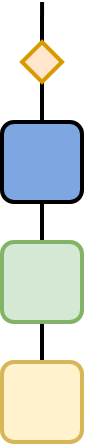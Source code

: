 <mxfile version="24.6.4" type="device" pages="6">
  <diagram name="Page-1" id="fNozNK68MTsWsjfsh-vT">
    <mxGraphModel dx="1108" dy="418" grid="1" gridSize="5" guides="1" tooltips="1" connect="1" arrows="1" fold="1" page="1" pageScale="1" pageWidth="827" pageHeight="1169" math="0" shadow="0">
      <root>
        <mxCell id="0" />
        <mxCell id="1" parent="0" />
        <mxCell id="Zhmo-kgvv-QCc-0TzIkD-4" style="edgeStyle=orthogonalEdgeStyle;shape=connector;curved=1;rounded=0;orthogonalLoop=1;jettySize=auto;html=1;exitX=0.5;exitY=1;exitDx=0;exitDy=0;entryX=0.5;entryY=0;entryDx=0;entryDy=0;strokeColor=#000000;strokeWidth=2;align=center;verticalAlign=middle;fontFamily=Helvetica;fontSize=12;fontColor=default;labelBackgroundColor=default;endArrow=none;endFill=0;" edge="1" parent="1" source="Zhmo-kgvv-QCc-0TzIkD-1" target="Zhmo-kgvv-QCc-0TzIkD-3">
          <mxGeometry relative="1" as="geometry" />
        </mxCell>
        <mxCell id="JYD1m1O9XrY1wkgMNfyZ-1" style="edgeStyle=orthogonalEdgeStyle;curved=1;rounded=0;orthogonalLoop=1;jettySize=auto;html=1;exitX=0.502;exitY=0.052;exitDx=0;exitDy=0;strokeWidth=2;align=center;verticalAlign=middle;fontFamily=Helvetica;fontSize=12;fontColor=default;labelBackgroundColor=default;endArrow=none;endFill=0;exitPerimeter=0;strokeColor=#000000;" edge="1" parent="1">
          <mxGeometry relative="1" as="geometry">
            <mxPoint x="260" y="202" as="targetPoint" />
            <mxPoint x="260" y="180" as="sourcePoint" />
          </mxGeometry>
        </mxCell>
        <mxCell id="JYD1m1O9XrY1wkgMNfyZ-2" value="" style="rounded=1;whiteSpace=wrap;html=1;fontFamily=Helvetica;fontSize=12;labelBackgroundColor=default;strokeWidth=2;align=center;verticalAlign=middle;strokeColor=#000000;fillColor=#7EA6E0;" vertex="1" parent="1">
          <mxGeometry x="240" y="200" width="40" height="40" as="geometry" />
        </mxCell>
        <mxCell id="JYD1m1O9XrY1wkgMNfyZ-3" style="edgeStyle=orthogonalEdgeStyle;curved=1;rounded=0;orthogonalLoop=1;jettySize=auto;html=1;exitX=0.5;exitY=1;exitDx=0;exitDy=0;entryX=0.502;entryY=0.047;entryDx=0;entryDy=0;strokeWidth=2;align=center;verticalAlign=middle;fontFamily=Helvetica;fontSize=12;fontColor=default;labelBackgroundColor=default;endArrow=none;endFill=0;entryPerimeter=0;strokeColor=#000000;" edge="1" source="JYD1m1O9XrY1wkgMNfyZ-2" parent="1">
          <mxGeometry relative="1" as="geometry">
            <mxPoint x="260" y="264" as="targetPoint" />
          </mxGeometry>
        </mxCell>
        <mxCell id="JYD1m1O9XrY1wkgMNfyZ-5" style="edgeStyle=orthogonalEdgeStyle;rounded=0;orthogonalLoop=1;jettySize=auto;html=1;exitX=0.5;exitY=0;exitDx=0;exitDy=0;strokeColor=#000000;strokeWidth=2;align=center;verticalAlign=middle;fontFamily=Helvetica;fontSize=12;fontColor=default;labelBackgroundColor=default;endArrow=none;endFill=0;curved=1;" edge="1" parent="1" source="JYD1m1O9XrY1wkgMNfyZ-4">
          <mxGeometry relative="1" as="geometry">
            <mxPoint x="260.023" y="140" as="targetPoint" />
          </mxGeometry>
        </mxCell>
        <mxCell id="JYD1m1O9XrY1wkgMNfyZ-4" value="" style="rhombus;whiteSpace=wrap;html=1;fillColor=#ffe6cc;strokeColor=#d79b00;strokeWidth=2;" vertex="1" parent="1">
          <mxGeometry x="250" y="160" width="20" height="20" as="geometry" />
        </mxCell>
        <mxCell id="Zhmo-kgvv-QCc-0TzIkD-1" value="" style="rounded=1;whiteSpace=wrap;html=1;fontFamily=Helvetica;fontSize=12;labelBackgroundColor=default;strokeWidth=2;align=center;verticalAlign=middle;strokeColor=#82b366;fillColor=#d5e8d4;" vertex="1" parent="1">
          <mxGeometry x="240" y="260" width="40" height="40" as="geometry" />
        </mxCell>
        <mxCell id="Zhmo-kgvv-QCc-0TzIkD-3" value="" style="rounded=1;whiteSpace=wrap;html=1;fontFamily=Helvetica;fontSize=12;labelBackgroundColor=default;strokeWidth=2;align=center;verticalAlign=middle;strokeColor=#d6b656;fillColor=#fff2cc;" vertex="1" parent="1">
          <mxGeometry x="240" y="320" width="40" height="40" as="geometry" />
        </mxCell>
      </root>
    </mxGraphModel>
  </diagram>
  <diagram id="vbAEOA1kfC2sxnMPDXyA" name="Page-2">
    <mxGraphModel dx="923" dy="348" grid="1" gridSize="5" guides="1" tooltips="1" connect="1" arrows="1" fold="1" page="1" pageScale="1" pageWidth="827" pageHeight="1169" math="0" shadow="0">
      <root>
        <mxCell id="0" />
        <mxCell id="1" parent="0" />
        <mxCell id="UhmAgsaFCQ-8UY3qpngP-9" style="edgeStyle=orthogonalEdgeStyle;shape=connector;curved=1;rounded=0;orthogonalLoop=1;jettySize=auto;html=1;exitX=0.5;exitY=1;exitDx=0;exitDy=0;entryX=0.5;entryY=0;entryDx=0;entryDy=0;strokeColor=#000000;strokeWidth=2;align=center;verticalAlign=middle;fontFamily=Helvetica;fontSize=12;fontColor=default;labelBackgroundColor=default;endArrow=none;endFill=0;" edge="1" parent="1" source="UhmAgsaFCQ-8UY3qpngP-15" target="UhmAgsaFCQ-8UY3qpngP-16">
          <mxGeometry relative="1" as="geometry" />
        </mxCell>
        <mxCell id="UhmAgsaFCQ-8UY3qpngP-19" style="edgeStyle=orthogonalEdgeStyle;shape=connector;curved=1;rounded=0;orthogonalLoop=1;jettySize=auto;html=1;exitX=0.5;exitY=0;exitDx=0;exitDy=0;strokeColor=#000000;strokeWidth=2;align=center;verticalAlign=middle;fontFamily=Helvetica;fontSize=12;fontColor=default;labelBackgroundColor=default;endArrow=none;endFill=0;" edge="1" parent="1" source="UhmAgsaFCQ-8UY3qpngP-11">
          <mxGeometry relative="1" as="geometry">
            <mxPoint x="260.023" y="140" as="targetPoint" />
          </mxGeometry>
        </mxCell>
        <mxCell id="UhmAgsaFCQ-8UY3qpngP-11" value="" style="rounded=1;whiteSpace=wrap;html=1;fontFamily=Helvetica;fontSize=12;labelBackgroundColor=default;strokeWidth=2;align=center;verticalAlign=middle;strokeColor=#000000;fillColor=#7EA6E0;" vertex="1" parent="1">
          <mxGeometry x="240" y="160" width="40" height="40" as="geometry" />
        </mxCell>
        <mxCell id="UhmAgsaFCQ-8UY3qpngP-12" style="edgeStyle=orthogonalEdgeStyle;curved=1;rounded=0;orthogonalLoop=1;jettySize=auto;html=1;exitX=0.5;exitY=1;exitDx=0;exitDy=0;entryX=0.502;entryY=0.047;entryDx=0;entryDy=0;strokeWidth=2;align=center;verticalAlign=middle;fontFamily=Helvetica;fontSize=12;fontColor=default;labelBackgroundColor=default;endArrow=none;endFill=0;entryPerimeter=0;strokeColor=#000000;" edge="1" parent="1" source="UhmAgsaFCQ-8UY3qpngP-14">
          <mxGeometry relative="1" as="geometry">
            <mxPoint x="260" y="264" as="targetPoint" />
          </mxGeometry>
        </mxCell>
        <mxCell id="UhmAgsaFCQ-8UY3qpngP-15" value="" style="rounded=1;whiteSpace=wrap;html=1;fontFamily=Helvetica;fontSize=12;labelBackgroundColor=default;strokeWidth=2;align=center;verticalAlign=middle;strokeColor=#82b366;fillColor=#d5e8d4;" vertex="1" parent="1">
          <mxGeometry x="240" y="260" width="40" height="40" as="geometry" />
        </mxCell>
        <mxCell id="UhmAgsaFCQ-8UY3qpngP-16" value="" style="rounded=1;whiteSpace=wrap;html=1;fontFamily=Helvetica;fontSize=12;labelBackgroundColor=default;strokeWidth=2;align=center;verticalAlign=middle;strokeColor=#d6b656;fillColor=#fff2cc;" vertex="1" parent="1">
          <mxGeometry x="240" y="320" width="40" height="40" as="geometry" />
        </mxCell>
        <mxCell id="UhmAgsaFCQ-8UY3qpngP-18" value="" style="edgeStyle=orthogonalEdgeStyle;curved=1;rounded=0;orthogonalLoop=1;jettySize=auto;html=1;exitX=0.5;exitY=1;exitDx=0;exitDy=0;entryX=0.502;entryY=0.047;entryDx=0;entryDy=0;strokeWidth=2;align=center;verticalAlign=middle;fontFamily=Helvetica;fontSize=12;fontColor=default;labelBackgroundColor=default;endArrow=none;endFill=0;entryPerimeter=0;strokeColor=#000000;" edge="1" parent="1" source="UhmAgsaFCQ-8UY3qpngP-11" target="UhmAgsaFCQ-8UY3qpngP-14">
          <mxGeometry relative="1" as="geometry">
            <mxPoint x="260" y="264" as="targetPoint" />
            <mxPoint x="260" y="200" as="sourcePoint" />
          </mxGeometry>
        </mxCell>
        <mxCell id="UhmAgsaFCQ-8UY3qpngP-14" value="" style="rhombus;whiteSpace=wrap;html=1;fillColor=#ffe6cc;strokeColor=#d79b00;strokeWidth=2;" vertex="1" parent="1">
          <mxGeometry x="250" y="220" width="20" height="20" as="geometry" />
        </mxCell>
      </root>
    </mxGraphModel>
  </diagram>
  <diagram id="WDJNNzVKvXa32nD4Tpbm" name="Page-3">
    <mxGraphModel dx="1330" dy="502" grid="1" gridSize="5" guides="1" tooltips="1" connect="1" arrows="1" fold="1" page="1" pageScale="1" pageWidth="827" pageHeight="1169" math="0" shadow="0">
      <root>
        <mxCell id="0" />
        <mxCell id="1" parent="0" />
        <mxCell id="Ff78xhyMNt4TcPkaKHCu-1" style="edgeStyle=orthogonalEdgeStyle;shape=connector;curved=1;rounded=0;orthogonalLoop=1;jettySize=auto;html=1;exitX=0.5;exitY=1;exitDx=0;exitDy=0;entryX=0.5;entryY=0;entryDx=0;entryDy=0;strokeColor=#000000;strokeWidth=2;align=center;verticalAlign=middle;fontFamily=Helvetica;fontSize=12;fontColor=default;labelBackgroundColor=default;endArrow=none;endFill=0;" edge="1" parent="1" source="Ff78xhyMNt4TcPkaKHCu-8" target="Ff78xhyMNt4TcPkaKHCu-6">
          <mxGeometry relative="1" as="geometry" />
        </mxCell>
        <mxCell id="Ff78xhyMNt4TcPkaKHCu-2" style="edgeStyle=orthogonalEdgeStyle;shape=connector;curved=1;rounded=0;orthogonalLoop=1;jettySize=auto;html=1;exitX=0.5;exitY=0;exitDx=0;exitDy=0;strokeColor=#000000;strokeWidth=2;align=center;verticalAlign=middle;fontFamily=Helvetica;fontSize=12;fontColor=default;labelBackgroundColor=default;endArrow=none;endFill=0;" edge="1" parent="1" source="Ff78xhyMNt4TcPkaKHCu-3">
          <mxGeometry relative="1" as="geometry">
            <mxPoint x="260.023" y="140" as="targetPoint" />
          </mxGeometry>
        </mxCell>
        <mxCell id="Ff78xhyMNt4TcPkaKHCu-9" style="edgeStyle=orthogonalEdgeStyle;shape=connector;curved=1;rounded=0;orthogonalLoop=1;jettySize=auto;html=1;exitX=0.5;exitY=1;exitDx=0;exitDy=0;entryX=0.5;entryY=0;entryDx=0;entryDy=0;strokeColor=#000000;strokeWidth=2;align=center;verticalAlign=middle;fontFamily=Helvetica;fontSize=12;fontColor=default;labelBackgroundColor=default;endArrow=none;endFill=0;" edge="1" parent="1" source="Ff78xhyMNt4TcPkaKHCu-3" target="Ff78xhyMNt4TcPkaKHCu-5">
          <mxGeometry relative="1" as="geometry" />
        </mxCell>
        <mxCell id="Ff78xhyMNt4TcPkaKHCu-3" value="" style="rounded=1;whiteSpace=wrap;html=1;fontFamily=Helvetica;fontSize=12;labelBackgroundColor=default;strokeWidth=2;align=center;verticalAlign=middle;strokeColor=#000000;fillColor=#7EA6E0;" vertex="1" parent="1">
          <mxGeometry x="240" y="160" width="40" height="40" as="geometry" />
        </mxCell>
        <mxCell id="Ff78xhyMNt4TcPkaKHCu-5" value="" style="rounded=1;whiteSpace=wrap;html=1;fontFamily=Helvetica;fontSize=12;labelBackgroundColor=default;strokeWidth=2;align=center;verticalAlign=middle;strokeColor=#82b366;fillColor=#d5e8d4;" vertex="1" parent="1">
          <mxGeometry x="240" y="220" width="40" height="40" as="geometry" />
        </mxCell>
        <mxCell id="Ff78xhyMNt4TcPkaKHCu-6" value="" style="rounded=1;whiteSpace=wrap;html=1;fontFamily=Helvetica;fontSize=12;labelBackgroundColor=default;strokeWidth=2;align=center;verticalAlign=middle;strokeColor=#d6b656;fillColor=#fff2cc;" vertex="1" parent="1">
          <mxGeometry x="240" y="320" width="40" height="40" as="geometry" />
        </mxCell>
        <mxCell id="Ff78xhyMNt4TcPkaKHCu-10" value="" style="edgeStyle=orthogonalEdgeStyle;shape=connector;curved=1;rounded=0;orthogonalLoop=1;jettySize=auto;html=1;exitX=0.5;exitY=1;exitDx=0;exitDy=0;entryX=0.5;entryY=0;entryDx=0;entryDy=0;strokeColor=#000000;strokeWidth=2;align=center;verticalAlign=middle;fontFamily=Helvetica;fontSize=12;fontColor=default;labelBackgroundColor=default;endArrow=none;endFill=0;" edge="1" parent="1" source="Ff78xhyMNt4TcPkaKHCu-5" target="Ff78xhyMNt4TcPkaKHCu-8">
          <mxGeometry relative="1" as="geometry">
            <mxPoint x="260" y="260" as="sourcePoint" />
            <mxPoint x="260" y="320" as="targetPoint" />
          </mxGeometry>
        </mxCell>
        <mxCell id="Ff78xhyMNt4TcPkaKHCu-8" value="" style="rhombus;whiteSpace=wrap;html=1;fillColor=#ffe6cc;strokeColor=#d79b00;strokeWidth=2;" vertex="1" parent="1">
          <mxGeometry x="250" y="280" width="20" height="20" as="geometry" />
        </mxCell>
      </root>
    </mxGraphModel>
  </diagram>
  <diagram id="kT36WsGlAUAA2VcsMU1K" name="Page-4">
    <mxGraphModel dx="923" dy="348" grid="1" gridSize="5" guides="1" tooltips="1" connect="1" arrows="1" fold="1" page="1" pageScale="1" pageWidth="827" pageHeight="1169" math="0" shadow="0">
      <root>
        <mxCell id="0" />
        <mxCell id="1" parent="0" />
        <mxCell id="1_GU0vOLzpEs9sou3CvI-2" style="edgeStyle=orthogonalEdgeStyle;shape=connector;curved=1;rounded=0;orthogonalLoop=1;jettySize=auto;html=1;exitX=0.5;exitY=0;exitDx=0;exitDy=0;strokeColor=#000000;strokeWidth=2;align=center;verticalAlign=middle;fontFamily=Helvetica;fontSize=12;fontColor=default;labelBackgroundColor=default;endArrow=none;endFill=0;" edge="1" parent="1" source="1_GU0vOLzpEs9sou3CvI-4">
          <mxGeometry relative="1" as="geometry">
            <mxPoint x="260.023" y="140" as="targetPoint" />
          </mxGeometry>
        </mxCell>
        <mxCell id="1_GU0vOLzpEs9sou3CvI-3" style="edgeStyle=orthogonalEdgeStyle;shape=connector;curved=1;rounded=0;orthogonalLoop=1;jettySize=auto;html=1;exitX=0.5;exitY=1;exitDx=0;exitDy=0;entryX=0.5;entryY=0;entryDx=0;entryDy=0;strokeColor=#000000;strokeWidth=2;align=center;verticalAlign=middle;fontFamily=Helvetica;fontSize=12;fontColor=default;labelBackgroundColor=default;endArrow=none;endFill=0;" edge="1" parent="1" source="1_GU0vOLzpEs9sou3CvI-4" target="1_GU0vOLzpEs9sou3CvI-5">
          <mxGeometry relative="1" as="geometry" />
        </mxCell>
        <mxCell id="1_GU0vOLzpEs9sou3CvI-4" value="" style="rounded=1;whiteSpace=wrap;html=1;fontFamily=Helvetica;fontSize=12;labelBackgroundColor=default;strokeWidth=2;align=center;verticalAlign=middle;strokeColor=#000000;fillColor=#7EA6E0;" vertex="1" parent="1">
          <mxGeometry x="240" y="160" width="40" height="40" as="geometry" />
        </mxCell>
        <mxCell id="1_GU0vOLzpEs9sou3CvI-5" value="" style="rounded=1;whiteSpace=wrap;html=1;fontFamily=Helvetica;fontSize=12;labelBackgroundColor=default;strokeWidth=2;align=center;verticalAlign=middle;strokeColor=#82b366;fillColor=#d5e8d4;" vertex="1" parent="1">
          <mxGeometry x="240" y="220" width="40" height="40" as="geometry" />
        </mxCell>
        <mxCell id="1_GU0vOLzpEs9sou3CvI-6" value="" style="rounded=1;whiteSpace=wrap;html=1;fontFamily=Helvetica;fontSize=12;labelBackgroundColor=default;strokeWidth=2;align=center;verticalAlign=middle;strokeColor=#d6b656;fillColor=#fff2cc;" vertex="1" parent="1">
          <mxGeometry x="240" y="280" width="40" height="40" as="geometry" />
        </mxCell>
        <mxCell id="1_GU0vOLzpEs9sou3CvI-7" value="" style="edgeStyle=orthogonalEdgeStyle;shape=connector;curved=1;rounded=0;orthogonalLoop=1;jettySize=auto;html=1;exitX=0.5;exitY=1;exitDx=0;exitDy=0;strokeColor=#000000;strokeWidth=2;align=center;verticalAlign=middle;fontFamily=Helvetica;fontSize=12;fontColor=default;labelBackgroundColor=default;endArrow=none;endFill=0;entryX=0.5;entryY=0;entryDx=0;entryDy=0;" edge="1" parent="1" source="1_GU0vOLzpEs9sou3CvI-5" target="1_GU0vOLzpEs9sou3CvI-6">
          <mxGeometry relative="1" as="geometry">
            <mxPoint x="260" y="260" as="sourcePoint" />
            <mxPoint x="260" y="280" as="targetPoint" />
          </mxGeometry>
        </mxCell>
      </root>
    </mxGraphModel>
  </diagram>
  <diagram id="k_HqmCj7DDZLkSyYiZy_" name="Page-5">
    <mxGraphModel dx="3324" dy="1254" grid="1" gridSize="5" guides="1" tooltips="1" connect="1" arrows="1" fold="1" page="1" pageScale="1" pageWidth="827" pageHeight="1169" math="0" shadow="0">
      <root>
        <mxCell id="0" />
        <mxCell id="1" parent="0" />
        <mxCell id="6RCd13lU4F-teGasiM3S-1" style="edgeStyle=orthogonalEdgeStyle;shape=connector;curved=1;rounded=0;orthogonalLoop=1;jettySize=auto;html=1;exitX=0.5;exitY=0;exitDx=0;exitDy=0;strokeColor=#000000;strokeWidth=2;align=center;verticalAlign=middle;fontFamily=Helvetica;fontSize=12;fontColor=default;labelBackgroundColor=default;endArrow=none;endFill=0;" edge="1" parent="1" source="6RCd13lU4F-teGasiM3S-3">
          <mxGeometry relative="1" as="geometry">
            <mxPoint x="260" y="140" as="targetPoint" />
          </mxGeometry>
        </mxCell>
        <mxCell id="6RCd13lU4F-teGasiM3S-2" style="edgeStyle=orthogonalEdgeStyle;shape=connector;curved=1;rounded=0;orthogonalLoop=1;jettySize=auto;html=1;exitX=0.5;exitY=1;exitDx=0;exitDy=0;strokeColor=#000000;strokeWidth=2;align=center;verticalAlign=middle;fontFamily=Helvetica;fontSize=12;fontColor=default;labelBackgroundColor=default;endArrow=none;endFill=0;" edge="1" parent="1" source="6RCd13lU4F-teGasiM3S-3">
          <mxGeometry relative="1" as="geometry">
            <mxPoint x="260" y="200" as="targetPoint" />
          </mxGeometry>
        </mxCell>
        <mxCell id="6RCd13lU4F-teGasiM3S-3" value="" style="rhombus;whiteSpace=wrap;html=1;fillColor=#ffe6cc;strokeColor=#d79b00;strokeWidth=2;" vertex="1" parent="1">
          <mxGeometry x="250" y="160" width="20" height="20" as="geometry" />
        </mxCell>
      </root>
    </mxGraphModel>
  </diagram>
  <diagram id="ThQxhwYmFwwGr-olTxV0" name="Page-6">
    <mxGraphModel dx="1108" dy="418" grid="1" gridSize="5" guides="1" tooltips="1" connect="1" arrows="1" fold="1" page="1" pageScale="1" pageWidth="827" pageHeight="1169" math="0" shadow="0">
      <root>
        <mxCell id="0" />
        <mxCell id="1" parent="0" />
        <mxCell id="GmFFcuWQzX68fkXZ9UE6-2" style="edgeStyle=orthogonalEdgeStyle;shape=connector;curved=1;rounded=0;orthogonalLoop=1;jettySize=auto;html=1;exitX=0.5;exitY=0;exitDx=0;exitDy=0;strokeColor=#000000;strokeWidth=2;align=center;verticalAlign=middle;fontFamily=Helvetica;fontSize=12;fontColor=default;labelBackgroundColor=default;endArrow=none;endFill=0;" edge="1" parent="1" source="GmFFcuWQzX68fkXZ9UE6-1">
          <mxGeometry relative="1" as="geometry">
            <mxPoint x="260" y="140" as="targetPoint" />
          </mxGeometry>
        </mxCell>
        <mxCell id="GmFFcuWQzX68fkXZ9UE6-3" style="edgeStyle=orthogonalEdgeStyle;shape=connector;curved=1;rounded=0;orthogonalLoop=1;jettySize=auto;html=1;exitX=0.5;exitY=1;exitDx=0;exitDy=0;strokeColor=#000000;strokeWidth=2;align=center;verticalAlign=middle;fontFamily=Helvetica;fontSize=12;fontColor=default;labelBackgroundColor=default;endArrow=none;endFill=0;" edge="1" parent="1" source="GmFFcuWQzX68fkXZ9UE6-1">
          <mxGeometry relative="1" as="geometry">
            <mxPoint x="260" y="200" as="targetPoint" />
          </mxGeometry>
        </mxCell>
        <mxCell id="GmFFcuWQzX68fkXZ9UE6-4" style="edgeStyle=orthogonalEdgeStyle;shape=connector;curved=1;rounded=0;orthogonalLoop=1;jettySize=auto;html=1;exitX=0;exitY=0.5;exitDx=0;exitDy=0;strokeColor=none;strokeWidth=2;align=center;verticalAlign=middle;fontFamily=Helvetica;fontSize=12;fontColor=default;labelBackgroundColor=default;endArrow=none;endFill=0;" edge="1" parent="1" source="GmFFcuWQzX68fkXZ9UE6-1">
          <mxGeometry relative="1" as="geometry">
            <mxPoint x="225" y="170" as="targetPoint" />
          </mxGeometry>
        </mxCell>
        <mxCell id="GmFFcuWQzX68fkXZ9UE6-5" style="edgeStyle=orthogonalEdgeStyle;shape=connector;curved=1;rounded=0;orthogonalLoop=1;jettySize=auto;html=1;exitX=1;exitY=0.5;exitDx=0;exitDy=0;strokeColor=none;strokeWidth=2;align=center;verticalAlign=middle;fontFamily=Helvetica;fontSize=12;fontColor=default;labelBackgroundColor=default;endArrow=none;endFill=0;" edge="1" parent="1" source="GmFFcuWQzX68fkXZ9UE6-1">
          <mxGeometry relative="1" as="geometry">
            <mxPoint x="290" y="170" as="targetPoint" />
          </mxGeometry>
        </mxCell>
        <mxCell id="GmFFcuWQzX68fkXZ9UE6-1" value="" style="rhombus;whiteSpace=wrap;html=1;fillColor=#ffe6cc;strokeColor=#d79b00;strokeWidth=2;" vertex="1" parent="1">
          <mxGeometry x="250" y="160" width="20" height="20" as="geometry" />
        </mxCell>
        <mxCell id="GmFFcuWQzX68fkXZ9UE6-6" style="edgeStyle=orthogonalEdgeStyle;shape=connector;curved=1;rounded=0;orthogonalLoop=1;jettySize=auto;html=1;exitX=0;exitY=0.5;exitDx=0;exitDy=0;strokeColor=none;strokeWidth=2;align=center;verticalAlign=middle;fontFamily=Helvetica;fontSize=12;fontColor=default;labelBackgroundColor=default;endArrow=none;endFill=0;" edge="1" parent="1">
          <mxGeometry relative="1" as="geometry">
            <mxPoint x="260" y="220" as="targetPoint" />
            <mxPoint x="260" y="200" as="sourcePoint" />
          </mxGeometry>
        </mxCell>
        <mxCell id="GmFFcuWQzX68fkXZ9UE6-7" style="edgeStyle=orthogonalEdgeStyle;shape=connector;curved=1;rounded=0;orthogonalLoop=1;jettySize=auto;html=1;exitX=0;exitY=0.5;exitDx=0;exitDy=0;strokeColor=none;strokeWidth=2;align=center;verticalAlign=middle;fontFamily=Helvetica;fontSize=12;fontColor=default;labelBackgroundColor=default;endArrow=none;endFill=0;" edge="1" parent="1">
          <mxGeometry relative="1" as="geometry">
            <mxPoint x="259.83" y="140" as="targetPoint" />
            <mxPoint x="259.83" y="120" as="sourcePoint" />
          </mxGeometry>
        </mxCell>
      </root>
    </mxGraphModel>
  </diagram>
</mxfile>
